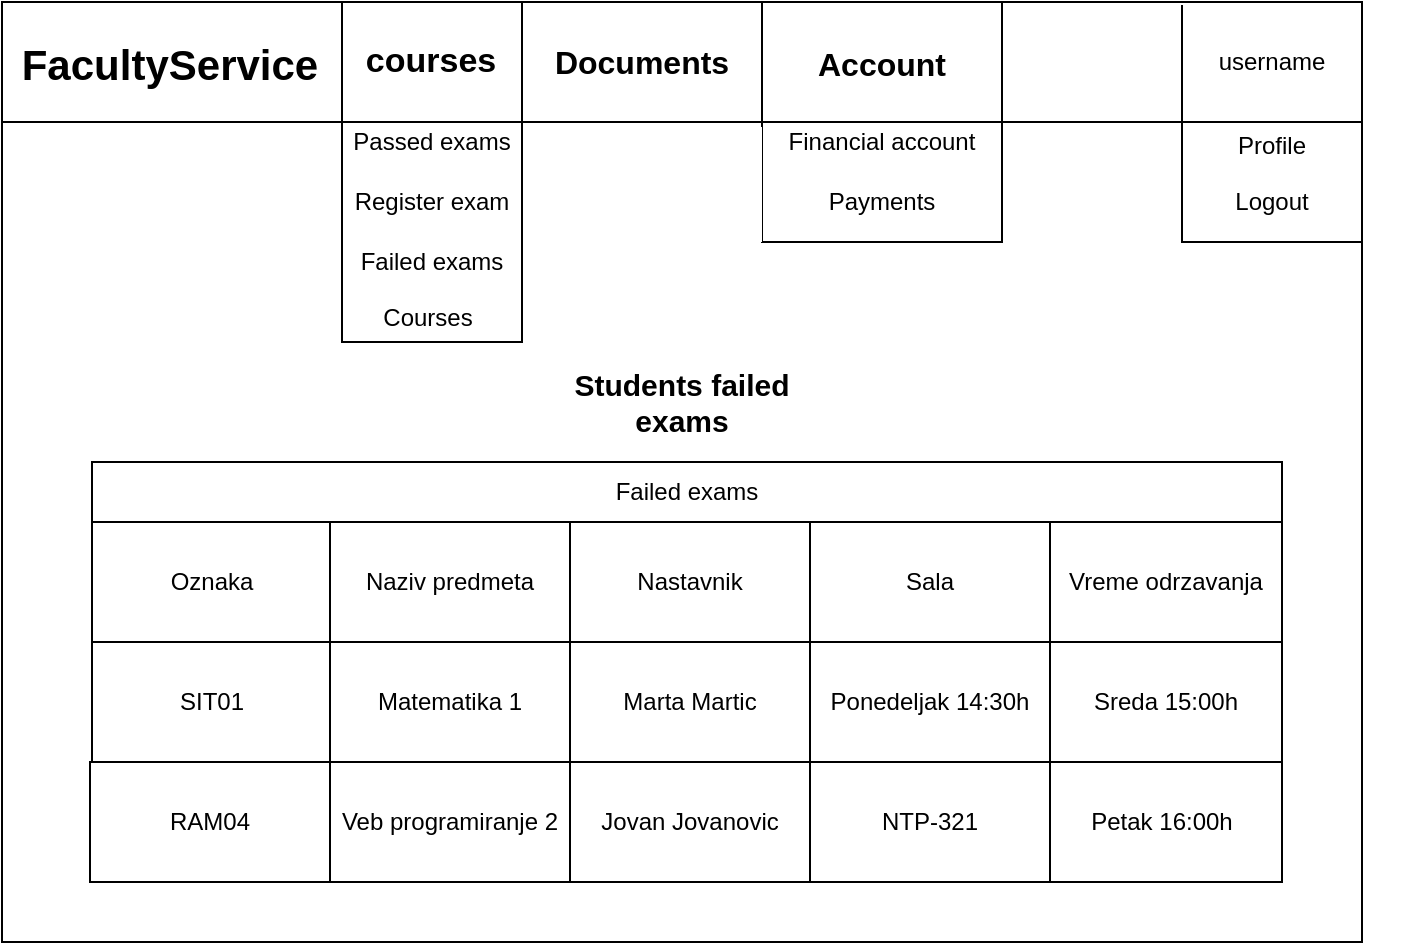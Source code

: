 <mxfile version="13.9.9" type="device"><diagram id="Fajl49mzViekcUhwY8lf" name="Page-1"><mxGraphModel dx="1024" dy="592" grid="1" gridSize="10" guides="1" tooltips="1" connect="1" arrows="1" fold="1" page="1" pageScale="1" pageWidth="827" pageHeight="1169" math="0" shadow="0"><root><mxCell id="0"/><mxCell id="1" parent="0"/><mxCell id="mv9IH3oYbDog991ZkzlJ-1" value="" style="rounded=0;whiteSpace=wrap;html=1;" parent="1" vertex="1"><mxGeometry width="680" height="470" as="geometry"/></mxCell><mxCell id="mv9IH3oYbDog991ZkzlJ-2" value="" style="verticalLabelPosition=bottom;verticalAlign=top;html=1;shape=mxgraph.basic.rect;fillColor2=none;strokeWidth=1;size=20;indent=5;" parent="1" vertex="1"><mxGeometry x="380" y="60" width="120" height="60" as="geometry"/></mxCell><mxCell id="mv9IH3oYbDog991ZkzlJ-3" value="" style="verticalLabelPosition=bottom;verticalAlign=top;html=1;shape=mxgraph.basic.rect;fillColor2=none;strokeWidth=1;size=20;indent=5;fillColor=#FFFFFF;strokeColor=none;" parent="1" vertex="1"><mxGeometry x="260" y="60" width="120" height="60" as="geometry"/></mxCell><mxCell id="mv9IH3oYbDog991ZkzlJ-4" value="" style="verticalLabelPosition=bottom;verticalAlign=top;html=1;shape=mxgraph.basic.rect;fillColor2=none;strokeWidth=1;size=20;indent=5;" parent="1" vertex="1"><mxGeometry x="170" y="60" width="90" height="110" as="geometry"/></mxCell><mxCell id="mv9IH3oYbDog991ZkzlJ-7" value="&lt;b&gt;&lt;font style=&quot;font-size: 15px&quot;&gt;Students failed exams&lt;/font&gt;&lt;/b&gt;" style="text;html=1;strokeColor=none;fillColor=none;align=center;verticalAlign=middle;whiteSpace=wrap;rounded=0;" parent="1" vertex="1"><mxGeometry x="270" y="180" width="140" height="40" as="geometry"/></mxCell><mxCell id="mv9IH3oYbDog991ZkzlJ-10" value="" style="rounded=0;whiteSpace=wrap;html=1;" parent="1" vertex="1"><mxGeometry width="680" height="60" as="geometry"/></mxCell><mxCell id="mv9IH3oYbDog991ZkzlJ-11" value="Financial account" style="text;html=1;strokeColor=none;fillColor=none;align=center;verticalAlign=middle;whiteSpace=wrap;rounded=0;" parent="1" vertex="1"><mxGeometry x="391" y="60" width="98" height="20" as="geometry"/></mxCell><mxCell id="mv9IH3oYbDog991ZkzlJ-12" value="Passed exams" style="text;html=1;strokeColor=none;fillColor=none;align=center;verticalAlign=middle;whiteSpace=wrap;rounded=0;" parent="1" vertex="1"><mxGeometry x="165" y="60" width="100" height="20" as="geometry"/></mxCell><mxCell id="mv9IH3oYbDog991ZkzlJ-13" value="" style="endArrow=none;html=1;" parent="1" source="mv9IH3oYbDog991ZkzlJ-1" target="mv9IH3oYbDog991ZkzlJ-10" edge="1"><mxGeometry width="50" height="50" relative="1" as="geometry"><mxPoint x="310" y="160" as="sourcePoint"/><mxPoint x="360" y="110" as="targetPoint"/><Array as="points"><mxPoint x="170"/><mxPoint x="170" y="30"/><mxPoint x="170" y="60"/></Array></mxGeometry></mxCell><mxCell id="mv9IH3oYbDog991ZkzlJ-14" value="username" style="text;html=1;strokeColor=none;fillColor=none;align=center;verticalAlign=middle;whiteSpace=wrap;rounded=0;" parent="1" vertex="1"><mxGeometry x="615" y="20" width="40" height="20" as="geometry"/></mxCell><mxCell id="mv9IH3oYbDog991ZkzlJ-15" value="Register exam" style="text;html=1;strokeColor=none;fillColor=none;align=center;verticalAlign=middle;whiteSpace=wrap;rounded=0;" parent="1" vertex="1"><mxGeometry x="170" y="90" width="90" height="20" as="geometry"/></mxCell><mxCell id="mv9IH3oYbDog991ZkzlJ-16" value="&lt;b&gt;&lt;font style=&quot;font-size: 17px&quot;&gt;courses&lt;/font&gt;&lt;/b&gt;" style="text;html=1;strokeColor=none;fillColor=none;align=center;verticalAlign=middle;whiteSpace=wrap;rounded=0;" parent="1" vertex="1"><mxGeometry x="192.5" y="19" width="42.5" height="21" as="geometry"/></mxCell><mxCell id="mv9IH3oYbDog991ZkzlJ-17" value="&lt;b&gt;&lt;font style=&quot;font-size: 16px&quot;&gt;Documents&lt;/font&gt;&lt;/b&gt;" style="text;html=1;strokeColor=none;fillColor=none;align=center;verticalAlign=middle;whiteSpace=wrap;rounded=0;" parent="1" vertex="1"><mxGeometry x="300" y="20" width="40" height="20" as="geometry"/></mxCell><mxCell id="mv9IH3oYbDog991ZkzlJ-18" value="&lt;span style=&quot;font-size: 16px&quot;&gt;&lt;b&gt;Account&lt;/b&gt;&lt;/span&gt;" style="text;html=1;strokeColor=none;fillColor=none;align=center;verticalAlign=middle;whiteSpace=wrap;rounded=0;" parent="1" vertex="1"><mxGeometry x="420" y="20.5" width="40" height="20" as="geometry"/></mxCell><mxCell id="mv9IH3oYbDog991ZkzlJ-19" value="Payments" style="text;html=1;strokeColor=none;fillColor=none;align=center;verticalAlign=middle;whiteSpace=wrap;rounded=0;" parent="1" vertex="1"><mxGeometry x="420" y="90" width="40" height="20" as="geometry"/></mxCell><mxCell id="mv9IH3oYbDog991ZkzlJ-21" value="" style="shape=partialRectangle;whiteSpace=wrap;html=1;right=0;top=0;bottom=0;fillColor=none;routingCenterX=-0.5;" parent="1" vertex="1"><mxGeometry x="260" width="120" height="60" as="geometry"/></mxCell><mxCell id="mv9IH3oYbDog991ZkzlJ-22" value="" style="shape=partialRectangle;whiteSpace=wrap;html=1;right=0;top=0;bottom=0;fillColor=none;routingCenterX=-0.5;" parent="1" vertex="1"><mxGeometry x="380" y="0.5" width="120" height="61.5" as="geometry"/></mxCell><mxCell id="mv9IH3oYbDog991ZkzlJ-23" value="" style="verticalLabelPosition=bottom;verticalAlign=top;html=1;shape=mxgraph.basic.rect;fillColor2=none;strokeWidth=1;size=20;indent=5;" parent="1" vertex="1"><mxGeometry x="590" y="60" width="90" height="60" as="geometry"/></mxCell><mxCell id="mv9IH3oYbDog991ZkzlJ-24" value="&lt;b&gt;&lt;font style=&quot;font-size: 21px&quot;&gt;FacultyService&lt;/font&gt;&lt;/b&gt;" style="text;html=1;strokeColor=none;fillColor=none;align=center;verticalAlign=middle;whiteSpace=wrap;rounded=0;" parent="1" vertex="1"><mxGeometry x="4" y="21.5" width="160" height="19.5" as="geometry"/></mxCell><mxCell id="mv9IH3oYbDog991ZkzlJ-25" style="edgeStyle=orthogonalEdgeStyle;rounded=0;orthogonalLoop=1;jettySize=auto;html=1;exitX=0.5;exitY=1;exitDx=0;exitDy=0;" parent="1" edge="1"><mxGeometry relative="1" as="geometry"><mxPoint x="320" y="80" as="sourcePoint"/><mxPoint x="320" y="80" as="targetPoint"/></mxGeometry></mxCell><mxCell id="mv9IH3oYbDog991ZkzlJ-26" value="Profile" style="text;html=1;strokeColor=none;fillColor=none;align=center;verticalAlign=middle;whiteSpace=wrap;rounded=0;" parent="1" vertex="1"><mxGeometry x="615" y="61.5" width="40" height="20" as="geometry"/></mxCell><mxCell id="mv9IH3oYbDog991ZkzlJ-27" value="Logout" style="text;html=1;strokeColor=none;fillColor=none;align=center;verticalAlign=middle;whiteSpace=wrap;rounded=0;" parent="1" vertex="1"><mxGeometry x="615" y="90" width="40" height="20" as="geometry"/></mxCell><mxCell id="mv9IH3oYbDog991ZkzlJ-28" value="" style="shape=partialRectangle;whiteSpace=wrap;html=1;top=0;left=0;fillColor=none;" parent="1" vertex="1"><mxGeometry x="380" width="120" height="60" as="geometry"/></mxCell><mxCell id="mv9IH3oYbDog991ZkzlJ-29" value="" style="shape=partialRectangle;whiteSpace=wrap;html=1;right=0;top=0;bottom=0;fillColor=none;routingCenterX=-0.5;" parent="1" vertex="1"><mxGeometry x="590" y="2" width="120" height="60" as="geometry"/></mxCell><mxCell id="mv9IH3oYbDog991ZkzlJ-30" value="Failed exams" style="text;html=1;strokeColor=none;fillColor=none;align=center;verticalAlign=middle;whiteSpace=wrap;rounded=0;" parent="1" vertex="1"><mxGeometry x="175" y="120" width="80" height="20" as="geometry"/></mxCell><mxCell id="mv9IH3oYbDog991ZkzlJ-31" value="Courses" style="text;html=1;strokeColor=none;fillColor=none;align=center;verticalAlign=middle;whiteSpace=wrap;rounded=0;" parent="1" vertex="1"><mxGeometry x="192.5" y="148" width="40" height="20" as="geometry"/></mxCell><mxCell id="mv9IH3oYbDog991ZkzlJ-32" value="Sala" style="rounded=0;whiteSpace=wrap;html=1;" parent="1" vertex="1"><mxGeometry x="404" y="260" width="120" height="60" as="geometry"/></mxCell><mxCell id="mv9IH3oYbDog991ZkzlJ-34" value="Ponedeljak 14:30h" style="rounded=0;whiteSpace=wrap;html=1;" parent="1" vertex="1"><mxGeometry x="404" y="320" width="120" height="60" as="geometry"/></mxCell><mxCell id="mv9IH3oYbDog991ZkzlJ-35" value="Sreda 15:00h" style="rounded=0;whiteSpace=wrap;html=1;" parent="1" vertex="1"><mxGeometry x="524" y="320" width="116" height="60" as="geometry"/></mxCell><mxCell id="mv9IH3oYbDog991ZkzlJ-36" value="Petak 16:00h" style="rounded=0;whiteSpace=wrap;html=1;" parent="1" vertex="1"><mxGeometry x="520" y="380" width="120" height="60" as="geometry"/></mxCell><mxCell id="mv9IH3oYbDog991ZkzlJ-37" value="Failed exams" style="rounded=0;whiteSpace=wrap;html=1;" parent="1" vertex="1"><mxGeometry x="45" y="230" width="595" height="30" as="geometry"/></mxCell><mxCell id="mv9IH3oYbDog991ZkzlJ-38" value="Oznaka" style="rounded=0;whiteSpace=wrap;html=1;" parent="1" vertex="1"><mxGeometry x="45" y="260" width="120" height="60" as="geometry"/></mxCell><mxCell id="mv9IH3oYbDog991ZkzlJ-39" value="SIT01" style="rounded=0;whiteSpace=wrap;html=1;" parent="1" vertex="1"><mxGeometry x="45" y="320" width="120" height="60" as="geometry"/></mxCell><mxCell id="mv9IH3oYbDog991ZkzlJ-41" value="RAM04" style="rounded=0;whiteSpace=wrap;html=1;" parent="1" vertex="1"><mxGeometry x="44" y="380" width="120" height="60" as="geometry"/></mxCell><mxCell id="mv9IH3oYbDog991ZkzlJ-42" value="Naziv predmeta" style="rounded=0;whiteSpace=wrap;html=1;" parent="1" vertex="1"><mxGeometry x="164" y="260" width="120" height="60" as="geometry"/></mxCell><mxCell id="mv9IH3oYbDog991ZkzlJ-43" value="Nastavnik" style="rounded=0;whiteSpace=wrap;html=1;" parent="1" vertex="1"><mxGeometry x="284" y="260" width="120" height="60" as="geometry"/></mxCell><mxCell id="mv9IH3oYbDog991ZkzlJ-44" value="Vreme odrzavanja" style="rounded=0;whiteSpace=wrap;html=1;" parent="1" vertex="1"><mxGeometry x="524" y="260" width="116" height="60" as="geometry"/></mxCell><mxCell id="mv9IH3oYbDog991ZkzlJ-45" value="Marta Martic" style="rounded=0;whiteSpace=wrap;html=1;" parent="1" vertex="1"><mxGeometry x="284" y="320" width="120" height="60" as="geometry"/></mxCell><mxCell id="mv9IH3oYbDog991ZkzlJ-46" value="Matematika 1" style="rounded=0;whiteSpace=wrap;html=1;" parent="1" vertex="1"><mxGeometry x="164" y="320" width="120" height="60" as="geometry"/></mxCell><mxCell id="mv9IH3oYbDog991ZkzlJ-47" value="Veb programiranje 2" style="rounded=0;whiteSpace=wrap;html=1;" parent="1" vertex="1"><mxGeometry x="164" y="380" width="120" height="60" as="geometry"/></mxCell><mxCell id="mv9IH3oYbDog991ZkzlJ-50" value="Jovan Jovanovic" style="rounded=0;whiteSpace=wrap;html=1;" parent="1" vertex="1"><mxGeometry x="284" y="380" width="120" height="60" as="geometry"/></mxCell><mxCell id="mv9IH3oYbDog991ZkzlJ-51" value="NTP-321" style="rounded=0;whiteSpace=wrap;html=1;" parent="1" vertex="1"><mxGeometry x="404" y="380" width="120" height="60" as="geometry"/></mxCell></root></mxGraphModel></diagram></mxfile>